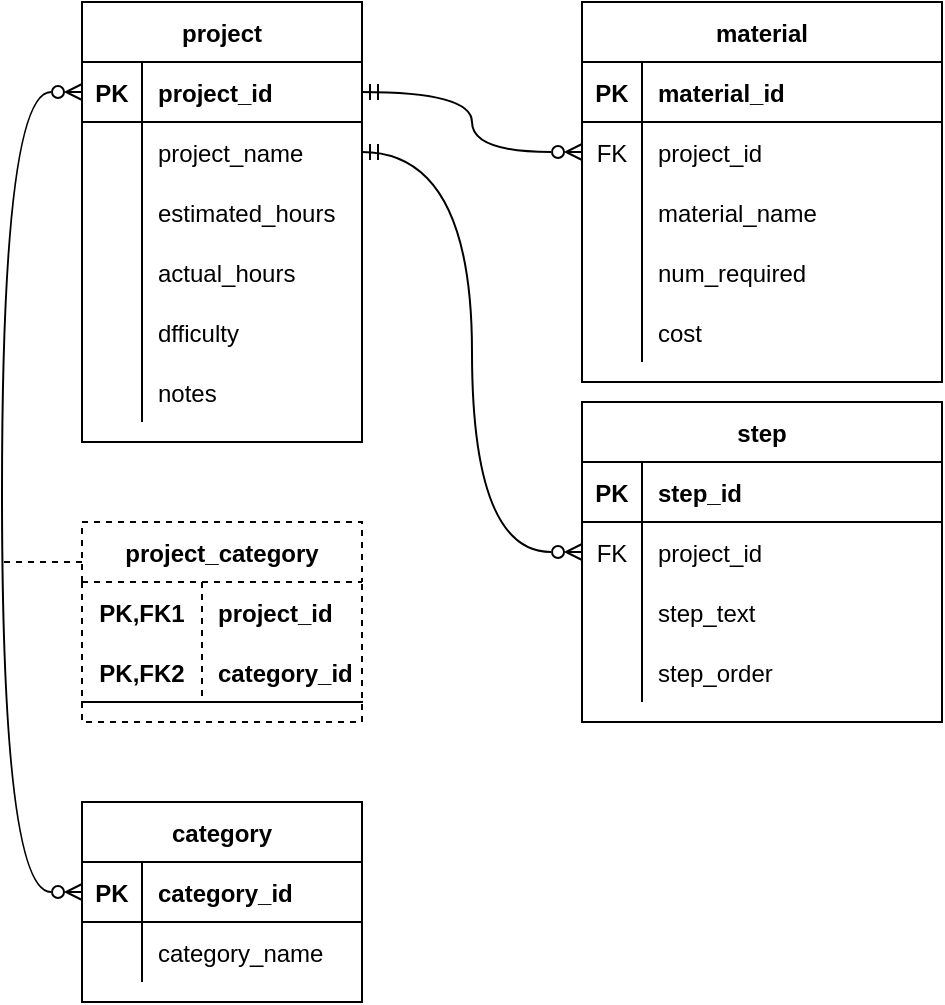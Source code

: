 <mxfile version="20.3.0" type="device"><diagram id="Jbf_Iow-OtAHO_s_8yxn" name="Page-1"><mxGraphModel dx="1102" dy="865" grid="1" gridSize="10" guides="1" tooltips="1" connect="1" arrows="1" fold="1" page="1" pageScale="1" pageWidth="850" pageHeight="1100" math="0" shadow="0"><root><mxCell id="0"/><mxCell id="1" parent="0"/><mxCell id="2iwG_CzGdwbcWNBc2YHY-1" value="project" style="shape=table;startSize=30;container=1;collapsible=1;childLayout=tableLayout;fixedRows=1;rowLines=0;fontStyle=1;align=center;resizeLast=1;" parent="1" vertex="1"><mxGeometry x="80" y="130" width="140" height="220" as="geometry"/></mxCell><mxCell id="2iwG_CzGdwbcWNBc2YHY-2" value="" style="shape=tableRow;horizontal=0;startSize=0;swimlaneHead=0;swimlaneBody=0;fillColor=none;collapsible=0;dropTarget=0;points=[[0,0.5],[1,0.5]];portConstraint=eastwest;top=0;left=0;right=0;bottom=1;" parent="2iwG_CzGdwbcWNBc2YHY-1" vertex="1"><mxGeometry y="30" width="140" height="30" as="geometry"/></mxCell><mxCell id="2iwG_CzGdwbcWNBc2YHY-3" value="PK" style="shape=partialRectangle;connectable=0;fillColor=none;top=0;left=0;bottom=0;right=0;fontStyle=1;overflow=hidden;" parent="2iwG_CzGdwbcWNBc2YHY-2" vertex="1"><mxGeometry width="30" height="30" as="geometry"><mxRectangle width="30" height="30" as="alternateBounds"/></mxGeometry></mxCell><mxCell id="2iwG_CzGdwbcWNBc2YHY-4" value="project_id" style="shape=partialRectangle;connectable=0;fillColor=none;top=0;left=0;bottom=0;right=0;align=left;spacingLeft=6;fontStyle=1;overflow=hidden;" parent="2iwG_CzGdwbcWNBc2YHY-2" vertex="1"><mxGeometry x="30" width="110" height="30" as="geometry"><mxRectangle width="110" height="30" as="alternateBounds"/></mxGeometry></mxCell><mxCell id="2iwG_CzGdwbcWNBc2YHY-5" value="" style="shape=tableRow;horizontal=0;startSize=0;swimlaneHead=0;swimlaneBody=0;fillColor=none;collapsible=0;dropTarget=0;points=[[0,0.5],[1,0.5]];portConstraint=eastwest;top=0;left=0;right=0;bottom=0;" parent="2iwG_CzGdwbcWNBc2YHY-1" vertex="1"><mxGeometry y="60" width="140" height="30" as="geometry"/></mxCell><mxCell id="2iwG_CzGdwbcWNBc2YHY-6" value="" style="shape=partialRectangle;connectable=0;fillColor=none;top=0;left=0;bottom=0;right=0;editable=1;overflow=hidden;" parent="2iwG_CzGdwbcWNBc2YHY-5" vertex="1"><mxGeometry width="30" height="30" as="geometry"><mxRectangle width="30" height="30" as="alternateBounds"/></mxGeometry></mxCell><mxCell id="2iwG_CzGdwbcWNBc2YHY-7" value="project_name" style="shape=partialRectangle;connectable=0;fillColor=none;top=0;left=0;bottom=0;right=0;align=left;spacingLeft=6;overflow=hidden;" parent="2iwG_CzGdwbcWNBc2YHY-5" vertex="1"><mxGeometry x="30" width="110" height="30" as="geometry"><mxRectangle width="110" height="30" as="alternateBounds"/></mxGeometry></mxCell><mxCell id="2iwG_CzGdwbcWNBc2YHY-8" value="" style="shape=tableRow;horizontal=0;startSize=0;swimlaneHead=0;swimlaneBody=0;fillColor=none;collapsible=0;dropTarget=0;points=[[0,0.5],[1,0.5]];portConstraint=eastwest;top=0;left=0;right=0;bottom=0;" parent="2iwG_CzGdwbcWNBc2YHY-1" vertex="1"><mxGeometry y="90" width="140" height="30" as="geometry"/></mxCell><mxCell id="2iwG_CzGdwbcWNBc2YHY-9" value="" style="shape=partialRectangle;connectable=0;fillColor=none;top=0;left=0;bottom=0;right=0;editable=1;overflow=hidden;" parent="2iwG_CzGdwbcWNBc2YHY-8" vertex="1"><mxGeometry width="30" height="30" as="geometry"><mxRectangle width="30" height="30" as="alternateBounds"/></mxGeometry></mxCell><mxCell id="2iwG_CzGdwbcWNBc2YHY-10" value="estimated_hours" style="shape=partialRectangle;connectable=0;fillColor=none;top=0;left=0;bottom=0;right=0;align=left;spacingLeft=6;overflow=hidden;" parent="2iwG_CzGdwbcWNBc2YHY-8" vertex="1"><mxGeometry x="30" width="110" height="30" as="geometry"><mxRectangle width="110" height="30" as="alternateBounds"/></mxGeometry></mxCell><mxCell id="2iwG_CzGdwbcWNBc2YHY-11" value="" style="shape=tableRow;horizontal=0;startSize=0;swimlaneHead=0;swimlaneBody=0;fillColor=none;collapsible=0;dropTarget=0;points=[[0,0.5],[1,0.5]];portConstraint=eastwest;top=0;left=0;right=0;bottom=0;" parent="2iwG_CzGdwbcWNBc2YHY-1" vertex="1"><mxGeometry y="120" width="140" height="30" as="geometry"/></mxCell><mxCell id="2iwG_CzGdwbcWNBc2YHY-12" value="" style="shape=partialRectangle;connectable=0;fillColor=none;top=0;left=0;bottom=0;right=0;editable=1;overflow=hidden;" parent="2iwG_CzGdwbcWNBc2YHY-11" vertex="1"><mxGeometry width="30" height="30" as="geometry"><mxRectangle width="30" height="30" as="alternateBounds"/></mxGeometry></mxCell><mxCell id="2iwG_CzGdwbcWNBc2YHY-13" value="actual_hours" style="shape=partialRectangle;connectable=0;fillColor=none;top=0;left=0;bottom=0;right=0;align=left;spacingLeft=6;overflow=hidden;" parent="2iwG_CzGdwbcWNBc2YHY-11" vertex="1"><mxGeometry x="30" width="110" height="30" as="geometry"><mxRectangle width="110" height="30" as="alternateBounds"/></mxGeometry></mxCell><mxCell id="2iwG_CzGdwbcWNBc2YHY-20" style="shape=tableRow;horizontal=0;startSize=0;swimlaneHead=0;swimlaneBody=0;fillColor=none;collapsible=0;dropTarget=0;points=[[0,0.5],[1,0.5]];portConstraint=eastwest;top=0;left=0;right=0;bottom=0;" parent="2iwG_CzGdwbcWNBc2YHY-1" vertex="1"><mxGeometry y="150" width="140" height="30" as="geometry"/></mxCell><mxCell id="2iwG_CzGdwbcWNBc2YHY-21" style="shape=partialRectangle;connectable=0;fillColor=none;top=0;left=0;bottom=0;right=0;editable=1;overflow=hidden;" parent="2iwG_CzGdwbcWNBc2YHY-20" vertex="1"><mxGeometry width="30" height="30" as="geometry"><mxRectangle width="30" height="30" as="alternateBounds"/></mxGeometry></mxCell><mxCell id="2iwG_CzGdwbcWNBc2YHY-22" value="dfficulty" style="shape=partialRectangle;connectable=0;fillColor=none;top=0;left=0;bottom=0;right=0;align=left;spacingLeft=6;overflow=hidden;" parent="2iwG_CzGdwbcWNBc2YHY-20" vertex="1"><mxGeometry x="30" width="110" height="30" as="geometry"><mxRectangle width="110" height="30" as="alternateBounds"/></mxGeometry></mxCell><mxCell id="2iwG_CzGdwbcWNBc2YHY-17" style="shape=tableRow;horizontal=0;startSize=0;swimlaneHead=0;swimlaneBody=0;fillColor=none;collapsible=0;dropTarget=0;points=[[0,0.5],[1,0.5]];portConstraint=eastwest;top=0;left=0;right=0;bottom=0;" parent="2iwG_CzGdwbcWNBc2YHY-1" vertex="1"><mxGeometry y="180" width="140" height="30" as="geometry"/></mxCell><mxCell id="2iwG_CzGdwbcWNBc2YHY-18" style="shape=partialRectangle;connectable=0;fillColor=none;top=0;left=0;bottom=0;right=0;editable=1;overflow=hidden;" parent="2iwG_CzGdwbcWNBc2YHY-17" vertex="1"><mxGeometry width="30" height="30" as="geometry"><mxRectangle width="30" height="30" as="alternateBounds"/></mxGeometry></mxCell><mxCell id="2iwG_CzGdwbcWNBc2YHY-19" value="notes" style="shape=partialRectangle;connectable=0;fillColor=none;top=0;left=0;bottom=0;right=0;align=left;spacingLeft=6;overflow=hidden;" parent="2iwG_CzGdwbcWNBc2YHY-17" vertex="1"><mxGeometry x="30" width="110" height="30" as="geometry"><mxRectangle width="110" height="30" as="alternateBounds"/></mxGeometry></mxCell><mxCell id="2iwG_CzGdwbcWNBc2YHY-23" style="edgeStyle=orthogonalEdgeStyle;rounded=0;orthogonalLoop=1;jettySize=auto;html=1;exitX=1;exitY=0.5;exitDx=0;exitDy=0;" parent="2iwG_CzGdwbcWNBc2YHY-1" source="2iwG_CzGdwbcWNBc2YHY-11" target="2iwG_CzGdwbcWNBc2YHY-11" edge="1"><mxGeometry relative="1" as="geometry"/></mxCell><mxCell id="2iwG_CzGdwbcWNBc2YHY-24" value="material" style="shape=table;startSize=30;container=1;collapsible=1;childLayout=tableLayout;fixedRows=1;rowLines=0;fontStyle=1;align=center;resizeLast=1;" parent="1" vertex="1"><mxGeometry x="330" y="130" width="180" height="190" as="geometry"/></mxCell><mxCell id="2iwG_CzGdwbcWNBc2YHY-25" value="" style="shape=tableRow;horizontal=0;startSize=0;swimlaneHead=0;swimlaneBody=0;fillColor=none;collapsible=0;dropTarget=0;points=[[0,0.5],[1,0.5]];portConstraint=eastwest;top=0;left=0;right=0;bottom=1;" parent="2iwG_CzGdwbcWNBc2YHY-24" vertex="1"><mxGeometry y="30" width="180" height="30" as="geometry"/></mxCell><mxCell id="2iwG_CzGdwbcWNBc2YHY-26" value="PK" style="shape=partialRectangle;connectable=0;fillColor=none;top=0;left=0;bottom=0;right=0;fontStyle=1;overflow=hidden;" parent="2iwG_CzGdwbcWNBc2YHY-25" vertex="1"><mxGeometry width="30" height="30" as="geometry"><mxRectangle width="30" height="30" as="alternateBounds"/></mxGeometry></mxCell><mxCell id="2iwG_CzGdwbcWNBc2YHY-27" value="material_id" style="shape=partialRectangle;connectable=0;fillColor=none;top=0;left=0;bottom=0;right=0;align=left;spacingLeft=6;fontStyle=1;overflow=hidden;" parent="2iwG_CzGdwbcWNBc2YHY-25" vertex="1"><mxGeometry x="30" width="150" height="30" as="geometry"><mxRectangle width="150" height="30" as="alternateBounds"/></mxGeometry></mxCell><mxCell id="2iwG_CzGdwbcWNBc2YHY-28" value="" style="shape=tableRow;horizontal=0;startSize=0;swimlaneHead=0;swimlaneBody=0;fillColor=none;collapsible=0;dropTarget=0;points=[[0,0.5],[1,0.5]];portConstraint=eastwest;top=0;left=0;right=0;bottom=0;" parent="2iwG_CzGdwbcWNBc2YHY-24" vertex="1"><mxGeometry y="60" width="180" height="30" as="geometry"/></mxCell><mxCell id="2iwG_CzGdwbcWNBc2YHY-29" value="FK" style="shape=partialRectangle;connectable=0;fillColor=none;top=0;left=0;bottom=0;right=0;editable=1;overflow=hidden;" parent="2iwG_CzGdwbcWNBc2YHY-28" vertex="1"><mxGeometry width="30" height="30" as="geometry"><mxRectangle width="30" height="30" as="alternateBounds"/></mxGeometry></mxCell><mxCell id="2iwG_CzGdwbcWNBc2YHY-30" value="project_id" style="shape=partialRectangle;connectable=0;fillColor=none;top=0;left=0;bottom=0;right=0;align=left;spacingLeft=6;overflow=hidden;" parent="2iwG_CzGdwbcWNBc2YHY-28" vertex="1"><mxGeometry x="30" width="150" height="30" as="geometry"><mxRectangle width="150" height="30" as="alternateBounds"/></mxGeometry></mxCell><mxCell id="2iwG_CzGdwbcWNBc2YHY-31" value="" style="shape=tableRow;horizontal=0;startSize=0;swimlaneHead=0;swimlaneBody=0;fillColor=none;collapsible=0;dropTarget=0;points=[[0,0.5],[1,0.5]];portConstraint=eastwest;top=0;left=0;right=0;bottom=0;" parent="2iwG_CzGdwbcWNBc2YHY-24" vertex="1"><mxGeometry y="90" width="180" height="30" as="geometry"/></mxCell><mxCell id="2iwG_CzGdwbcWNBc2YHY-32" value="" style="shape=partialRectangle;connectable=0;fillColor=none;top=0;left=0;bottom=0;right=0;editable=1;overflow=hidden;" parent="2iwG_CzGdwbcWNBc2YHY-31" vertex="1"><mxGeometry width="30" height="30" as="geometry"><mxRectangle width="30" height="30" as="alternateBounds"/></mxGeometry></mxCell><mxCell id="2iwG_CzGdwbcWNBc2YHY-33" value="material_name" style="shape=partialRectangle;connectable=0;fillColor=none;top=0;left=0;bottom=0;right=0;align=left;spacingLeft=6;overflow=hidden;" parent="2iwG_CzGdwbcWNBc2YHY-31" vertex="1"><mxGeometry x="30" width="150" height="30" as="geometry"><mxRectangle width="150" height="30" as="alternateBounds"/></mxGeometry></mxCell><mxCell id="2iwG_CzGdwbcWNBc2YHY-34" value="" style="shape=tableRow;horizontal=0;startSize=0;swimlaneHead=0;swimlaneBody=0;fillColor=none;collapsible=0;dropTarget=0;points=[[0,0.5],[1,0.5]];portConstraint=eastwest;top=0;left=0;right=0;bottom=0;" parent="2iwG_CzGdwbcWNBc2YHY-24" vertex="1"><mxGeometry y="120" width="180" height="30" as="geometry"/></mxCell><mxCell id="2iwG_CzGdwbcWNBc2YHY-35" value="" style="shape=partialRectangle;connectable=0;fillColor=none;top=0;left=0;bottom=0;right=0;editable=1;overflow=hidden;" parent="2iwG_CzGdwbcWNBc2YHY-34" vertex="1"><mxGeometry width="30" height="30" as="geometry"><mxRectangle width="30" height="30" as="alternateBounds"/></mxGeometry></mxCell><mxCell id="2iwG_CzGdwbcWNBc2YHY-36" value="num_required" style="shape=partialRectangle;connectable=0;fillColor=none;top=0;left=0;bottom=0;right=0;align=left;spacingLeft=6;overflow=hidden;" parent="2iwG_CzGdwbcWNBc2YHY-34" vertex="1"><mxGeometry x="30" width="150" height="30" as="geometry"><mxRectangle width="150" height="30" as="alternateBounds"/></mxGeometry></mxCell><mxCell id="2iwG_CzGdwbcWNBc2YHY-43" style="shape=tableRow;horizontal=0;startSize=0;swimlaneHead=0;swimlaneBody=0;fillColor=none;collapsible=0;dropTarget=0;points=[[0,0.5],[1,0.5]];portConstraint=eastwest;top=0;left=0;right=0;bottom=0;" parent="2iwG_CzGdwbcWNBc2YHY-24" vertex="1"><mxGeometry y="150" width="180" height="30" as="geometry"/></mxCell><mxCell id="2iwG_CzGdwbcWNBc2YHY-44" style="shape=partialRectangle;connectable=0;fillColor=none;top=0;left=0;bottom=0;right=0;editable=1;overflow=hidden;" parent="2iwG_CzGdwbcWNBc2YHY-43" vertex="1"><mxGeometry width="30" height="30" as="geometry"><mxRectangle width="30" height="30" as="alternateBounds"/></mxGeometry></mxCell><mxCell id="2iwG_CzGdwbcWNBc2YHY-45" value="cost" style="shape=partialRectangle;connectable=0;fillColor=none;top=0;left=0;bottom=0;right=0;align=left;spacingLeft=6;overflow=hidden;" parent="2iwG_CzGdwbcWNBc2YHY-43" vertex="1"><mxGeometry x="30" width="150" height="30" as="geometry"><mxRectangle width="150" height="30" as="alternateBounds"/></mxGeometry></mxCell><mxCell id="2iwG_CzGdwbcWNBc2YHY-59" value="step" style="shape=table;startSize=30;container=1;collapsible=1;childLayout=tableLayout;fixedRows=1;rowLines=0;fontStyle=1;align=center;resizeLast=1;" parent="1" vertex="1"><mxGeometry x="330" y="330" width="180" height="160" as="geometry"/></mxCell><mxCell id="2iwG_CzGdwbcWNBc2YHY-60" value="" style="shape=tableRow;horizontal=0;startSize=0;swimlaneHead=0;swimlaneBody=0;fillColor=none;collapsible=0;dropTarget=0;points=[[0,0.5],[1,0.5]];portConstraint=eastwest;top=0;left=0;right=0;bottom=1;" parent="2iwG_CzGdwbcWNBc2YHY-59" vertex="1"><mxGeometry y="30" width="180" height="30" as="geometry"/></mxCell><mxCell id="2iwG_CzGdwbcWNBc2YHY-61" value="PK" style="shape=partialRectangle;connectable=0;fillColor=none;top=0;left=0;bottom=0;right=0;fontStyle=1;overflow=hidden;" parent="2iwG_CzGdwbcWNBc2YHY-60" vertex="1"><mxGeometry width="30" height="30" as="geometry"><mxRectangle width="30" height="30" as="alternateBounds"/></mxGeometry></mxCell><mxCell id="2iwG_CzGdwbcWNBc2YHY-62" value="step_id" style="shape=partialRectangle;connectable=0;fillColor=none;top=0;left=0;bottom=0;right=0;align=left;spacingLeft=6;fontStyle=1;overflow=hidden;" parent="2iwG_CzGdwbcWNBc2YHY-60" vertex="1"><mxGeometry x="30" width="150" height="30" as="geometry"><mxRectangle width="150" height="30" as="alternateBounds"/></mxGeometry></mxCell><mxCell id="2iwG_CzGdwbcWNBc2YHY-63" value="" style="shape=tableRow;horizontal=0;startSize=0;swimlaneHead=0;swimlaneBody=0;fillColor=none;collapsible=0;dropTarget=0;points=[[0,0.5],[1,0.5]];portConstraint=eastwest;top=0;left=0;right=0;bottom=0;" parent="2iwG_CzGdwbcWNBc2YHY-59" vertex="1"><mxGeometry y="60" width="180" height="30" as="geometry"/></mxCell><mxCell id="2iwG_CzGdwbcWNBc2YHY-64" value="FK" style="shape=partialRectangle;connectable=0;fillColor=none;top=0;left=0;bottom=0;right=0;editable=1;overflow=hidden;" parent="2iwG_CzGdwbcWNBc2YHY-63" vertex="1"><mxGeometry width="30" height="30" as="geometry"><mxRectangle width="30" height="30" as="alternateBounds"/></mxGeometry></mxCell><mxCell id="2iwG_CzGdwbcWNBc2YHY-65" value="project_id" style="shape=partialRectangle;connectable=0;fillColor=none;top=0;left=0;bottom=0;right=0;align=left;spacingLeft=6;overflow=hidden;" parent="2iwG_CzGdwbcWNBc2YHY-63" vertex="1"><mxGeometry x="30" width="150" height="30" as="geometry"><mxRectangle width="150" height="30" as="alternateBounds"/></mxGeometry></mxCell><mxCell id="2iwG_CzGdwbcWNBc2YHY-69" value="" style="shape=tableRow;horizontal=0;startSize=0;swimlaneHead=0;swimlaneBody=0;fillColor=none;collapsible=0;dropTarget=0;points=[[0,0.5],[1,0.5]];portConstraint=eastwest;top=0;left=0;right=0;bottom=0;" parent="2iwG_CzGdwbcWNBc2YHY-59" vertex="1"><mxGeometry y="90" width="180" height="30" as="geometry"/></mxCell><mxCell id="2iwG_CzGdwbcWNBc2YHY-70" value="" style="shape=partialRectangle;connectable=0;fillColor=none;top=0;left=0;bottom=0;right=0;editable=1;overflow=hidden;" parent="2iwG_CzGdwbcWNBc2YHY-69" vertex="1"><mxGeometry width="30" height="30" as="geometry"><mxRectangle width="30" height="30" as="alternateBounds"/></mxGeometry></mxCell><mxCell id="2iwG_CzGdwbcWNBc2YHY-71" value="step_text" style="shape=partialRectangle;connectable=0;fillColor=none;top=0;left=0;bottom=0;right=0;align=left;spacingLeft=6;overflow=hidden;" parent="2iwG_CzGdwbcWNBc2YHY-69" vertex="1"><mxGeometry x="30" width="150" height="30" as="geometry"><mxRectangle width="150" height="30" as="alternateBounds"/></mxGeometry></mxCell><mxCell id="2iwG_CzGdwbcWNBc2YHY-66" value="" style="shape=tableRow;horizontal=0;startSize=0;swimlaneHead=0;swimlaneBody=0;fillColor=none;collapsible=0;dropTarget=0;points=[[0,0.5],[1,0.5]];portConstraint=eastwest;top=0;left=0;right=0;bottom=0;" parent="2iwG_CzGdwbcWNBc2YHY-59" vertex="1"><mxGeometry y="120" width="180" height="30" as="geometry"/></mxCell><mxCell id="2iwG_CzGdwbcWNBc2YHY-67" value="" style="shape=partialRectangle;connectable=0;fillColor=none;top=0;left=0;bottom=0;right=0;editable=1;overflow=hidden;" parent="2iwG_CzGdwbcWNBc2YHY-66" vertex="1"><mxGeometry width="30" height="30" as="geometry"><mxRectangle width="30" height="30" as="alternateBounds"/></mxGeometry></mxCell><mxCell id="2iwG_CzGdwbcWNBc2YHY-68" value="step_order" style="shape=partialRectangle;connectable=0;fillColor=none;top=0;left=0;bottom=0;right=0;align=left;spacingLeft=6;overflow=hidden;" parent="2iwG_CzGdwbcWNBc2YHY-66" vertex="1"><mxGeometry x="30" width="150" height="30" as="geometry"><mxRectangle width="150" height="30" as="alternateBounds"/></mxGeometry></mxCell><mxCell id="2iwG_CzGdwbcWNBc2YHY-72" value="category" style="shape=table;startSize=30;container=1;collapsible=1;childLayout=tableLayout;fixedRows=1;rowLines=0;fontStyle=1;align=center;resizeLast=1;" parent="1" vertex="1"><mxGeometry x="80" y="530" width="140" height="100" as="geometry"/></mxCell><mxCell id="2iwG_CzGdwbcWNBc2YHY-73" value="" style="shape=tableRow;horizontal=0;startSize=0;swimlaneHead=0;swimlaneBody=0;fillColor=none;collapsible=0;dropTarget=0;points=[[0,0.5],[1,0.5]];portConstraint=eastwest;top=0;left=0;right=0;bottom=1;" parent="2iwG_CzGdwbcWNBc2YHY-72" vertex="1"><mxGeometry y="30" width="140" height="30" as="geometry"/></mxCell><mxCell id="2iwG_CzGdwbcWNBc2YHY-74" value="PK" style="shape=partialRectangle;connectable=0;fillColor=none;top=0;left=0;bottom=0;right=0;fontStyle=1;overflow=hidden;" parent="2iwG_CzGdwbcWNBc2YHY-73" vertex="1"><mxGeometry width="30" height="30" as="geometry"><mxRectangle width="30" height="30" as="alternateBounds"/></mxGeometry></mxCell><mxCell id="2iwG_CzGdwbcWNBc2YHY-75" value="category_id" style="shape=partialRectangle;connectable=0;fillColor=none;top=0;left=0;bottom=0;right=0;align=left;spacingLeft=6;fontStyle=1;overflow=hidden;" parent="2iwG_CzGdwbcWNBc2YHY-73" vertex="1"><mxGeometry x="30" width="110" height="30" as="geometry"><mxRectangle width="110" height="30" as="alternateBounds"/></mxGeometry></mxCell><mxCell id="2iwG_CzGdwbcWNBc2YHY-76" value="" style="shape=tableRow;horizontal=0;startSize=0;swimlaneHead=0;swimlaneBody=0;fillColor=none;collapsible=0;dropTarget=0;points=[[0,0.5],[1,0.5]];portConstraint=eastwest;top=0;left=0;right=0;bottom=0;" parent="2iwG_CzGdwbcWNBc2YHY-72" vertex="1"><mxGeometry y="60" width="140" height="30" as="geometry"/></mxCell><mxCell id="2iwG_CzGdwbcWNBc2YHY-77" value="" style="shape=partialRectangle;connectable=0;fillColor=none;top=0;left=0;bottom=0;right=0;editable=1;overflow=hidden;" parent="2iwG_CzGdwbcWNBc2YHY-76" vertex="1"><mxGeometry width="30" height="30" as="geometry"><mxRectangle width="30" height="30" as="alternateBounds"/></mxGeometry></mxCell><mxCell id="2iwG_CzGdwbcWNBc2YHY-78" value="category_name" style="shape=partialRectangle;connectable=0;fillColor=none;top=0;left=0;bottom=0;right=0;align=left;spacingLeft=6;overflow=hidden;" parent="2iwG_CzGdwbcWNBc2YHY-76" vertex="1"><mxGeometry x="30" width="110" height="30" as="geometry"><mxRectangle width="110" height="30" as="alternateBounds"/></mxGeometry></mxCell><mxCell id="xznZ7OqJybgUNaDNaold-6" style="edgeStyle=orthogonalEdgeStyle;curved=1;rounded=0;orthogonalLoop=1;jettySize=auto;html=1;startArrow=none;startFill=0;endArrow=none;endFill=0;dashed=1;" edge="1" parent="1" source="2iwG_CzGdwbcWNBc2YHY-85"><mxGeometry relative="1" as="geometry"><mxPoint x="40" y="410" as="targetPoint"/><Array as="points"><mxPoint x="60" y="410"/><mxPoint x="60" y="410"/></Array></mxGeometry></mxCell><mxCell id="2iwG_CzGdwbcWNBc2YHY-85" value="project_category" style="shape=table;startSize=30;container=1;collapsible=1;childLayout=tableLayout;fixedRows=1;rowLines=0;fontStyle=1;align=center;resizeLast=1;dashed=1;" parent="1" vertex="1"><mxGeometry x="80" y="390" width="140" height="100" as="geometry"><mxRectangle x="80" y="430" width="140" height="30" as="alternateBounds"/></mxGeometry></mxCell><mxCell id="2iwG_CzGdwbcWNBc2YHY-86" value="" style="shape=tableRow;horizontal=0;startSize=0;swimlaneHead=0;swimlaneBody=0;fillColor=none;collapsible=0;dropTarget=0;points=[[0,0.5],[1,0.5]];portConstraint=eastwest;top=0;left=0;right=0;bottom=0;" parent="2iwG_CzGdwbcWNBc2YHY-85" vertex="1"><mxGeometry y="30" width="140" height="30" as="geometry"/></mxCell><mxCell id="2iwG_CzGdwbcWNBc2YHY-87" value="PK,FK1" style="shape=partialRectangle;connectable=0;fillColor=none;top=0;left=0;bottom=0;right=0;fontStyle=1;overflow=hidden;" parent="2iwG_CzGdwbcWNBc2YHY-86" vertex="1"><mxGeometry width="60" height="30" as="geometry"><mxRectangle width="60" height="30" as="alternateBounds"/></mxGeometry></mxCell><mxCell id="2iwG_CzGdwbcWNBc2YHY-88" value="project_id" style="shape=partialRectangle;connectable=0;fillColor=none;top=0;left=0;bottom=0;right=0;align=left;spacingLeft=6;fontStyle=1;overflow=hidden;" parent="2iwG_CzGdwbcWNBc2YHY-86" vertex="1"><mxGeometry x="60" width="80" height="30" as="geometry"><mxRectangle width="80" height="30" as="alternateBounds"/></mxGeometry></mxCell><mxCell id="2iwG_CzGdwbcWNBc2YHY-89" value="" style="shape=tableRow;horizontal=0;startSize=0;swimlaneHead=0;swimlaneBody=0;fillColor=none;collapsible=0;dropTarget=0;points=[[0,0.5],[1,0.5]];portConstraint=eastwest;top=0;left=0;right=0;bottom=1;" parent="2iwG_CzGdwbcWNBc2YHY-85" vertex="1"><mxGeometry y="60" width="140" height="30" as="geometry"/></mxCell><mxCell id="2iwG_CzGdwbcWNBc2YHY-90" value="PK,FK2" style="shape=partialRectangle;connectable=0;fillColor=none;top=0;left=0;bottom=0;right=0;fontStyle=1;overflow=hidden;" parent="2iwG_CzGdwbcWNBc2YHY-89" vertex="1"><mxGeometry width="60" height="30" as="geometry"><mxRectangle width="60" height="30" as="alternateBounds"/></mxGeometry></mxCell><mxCell id="2iwG_CzGdwbcWNBc2YHY-91" value="category_id" style="shape=partialRectangle;connectable=0;fillColor=none;top=0;left=0;bottom=0;right=0;align=left;spacingLeft=6;fontStyle=1;overflow=hidden;" parent="2iwG_CzGdwbcWNBc2YHY-89" vertex="1"><mxGeometry x="60" width="80" height="30" as="geometry"><mxRectangle width="80" height="30" as="alternateBounds"/></mxGeometry></mxCell><mxCell id="xznZ7OqJybgUNaDNaold-2" style="edgeStyle=orthogonalEdgeStyle;rounded=0;orthogonalLoop=1;jettySize=auto;html=1;entryX=0;entryY=0.5;entryDx=0;entryDy=0;curved=1;startArrow=ERmandOne;startFill=0;endArrow=ERzeroToMany;endFill=0;exitX=1;exitY=0.5;exitDx=0;exitDy=0;" edge="1" parent="1" source="2iwG_CzGdwbcWNBc2YHY-5" target="2iwG_CzGdwbcWNBc2YHY-63"><mxGeometry relative="1" as="geometry"/></mxCell><mxCell id="xznZ7OqJybgUNaDNaold-3" style="edgeStyle=orthogonalEdgeStyle;curved=1;rounded=0;orthogonalLoop=1;jettySize=auto;html=1;entryX=0;entryY=0.5;entryDx=0;entryDy=0;startArrow=ERmandOne;startFill=0;endArrow=ERzeroToMany;endFill=0;" edge="1" parent="1" source="2iwG_CzGdwbcWNBc2YHY-2" target="2iwG_CzGdwbcWNBc2YHY-28"><mxGeometry relative="1" as="geometry"/></mxCell><mxCell id="xznZ7OqJybgUNaDNaold-5" style="edgeStyle=orthogonalEdgeStyle;curved=1;rounded=0;orthogonalLoop=1;jettySize=auto;html=1;entryX=0;entryY=0.5;entryDx=0;entryDy=0;startArrow=ERzeroToMany;startFill=0;endArrow=ERzeroToMany;endFill=0;" edge="1" parent="1" source="2iwG_CzGdwbcWNBc2YHY-2" target="2iwG_CzGdwbcWNBc2YHY-73"><mxGeometry relative="1" as="geometry"><Array as="points"><mxPoint x="40" y="175"/><mxPoint x="40" y="575"/></Array></mxGeometry></mxCell></root></mxGraphModel></diagram></mxfile>